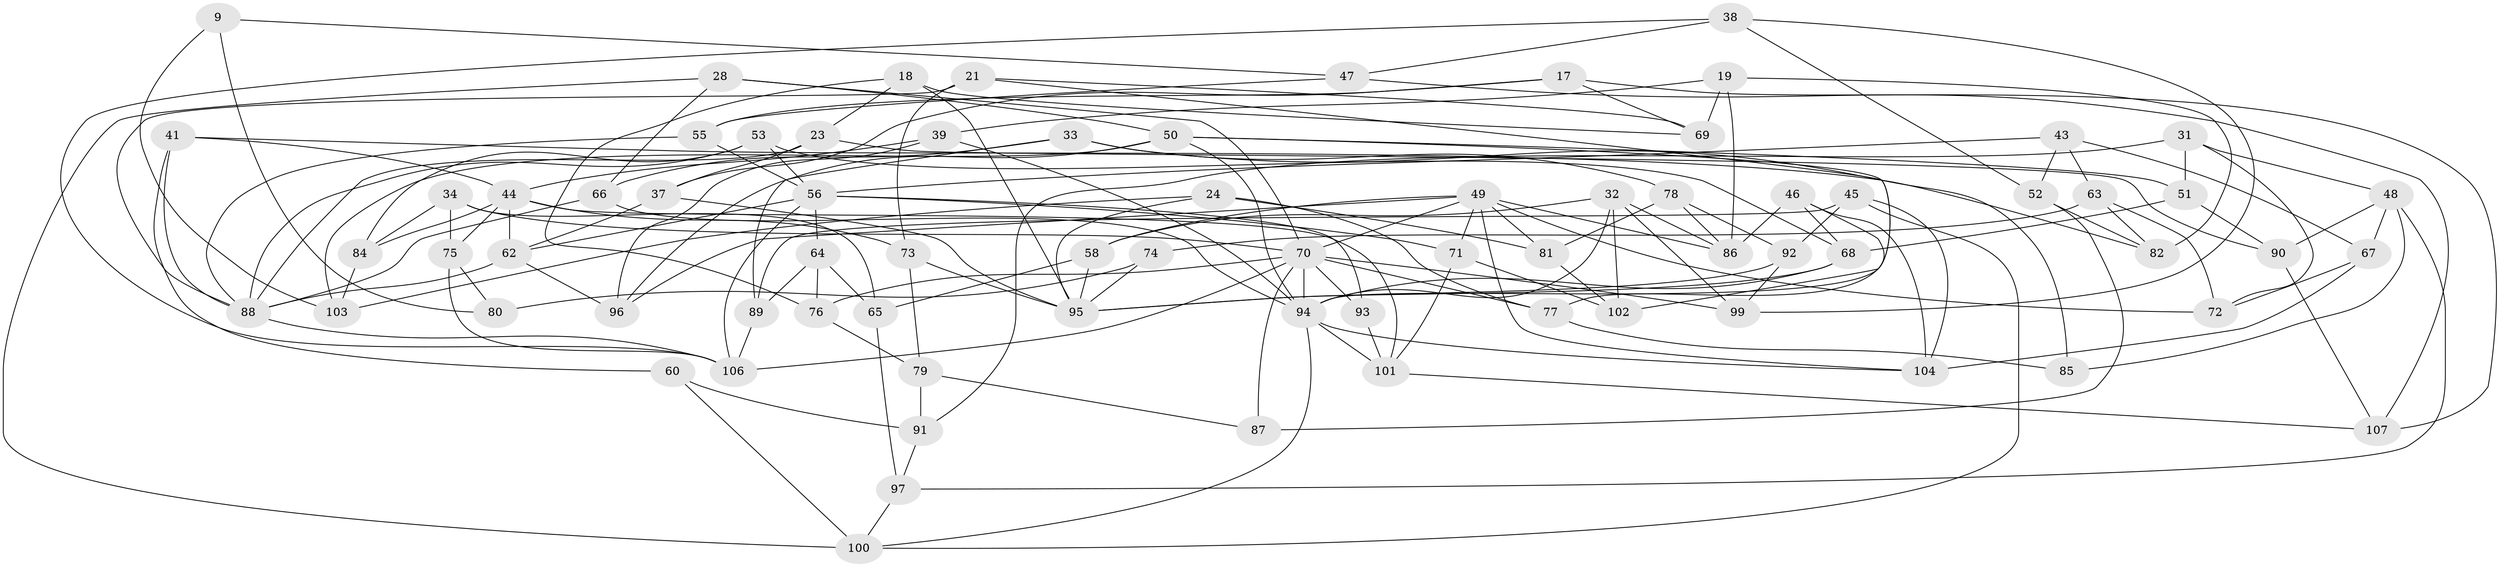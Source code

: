 // original degree distribution, {4: 1.0}
// Generated by graph-tools (version 1.1) at 2025/03/03/04/25 22:03:38]
// undirected, 74 vertices, 166 edges
graph export_dot {
graph [start="1"]
  node [color=gray90,style=filled];
  9;
  17;
  18;
  19;
  21;
  23;
  24;
  28;
  31;
  32 [super="+13"];
  33;
  34;
  37;
  38;
  39;
  41;
  43;
  44 [super="+5+15"];
  45;
  46 [super="+2"];
  47;
  48 [super="+27"];
  49 [super="+26"];
  50 [super="+12"];
  51;
  52;
  53;
  55;
  56 [super="+11+20"];
  58;
  60;
  62 [super="+36"];
  63;
  64;
  65;
  66;
  67;
  68 [super="+59"];
  69;
  70 [super="+61+29"];
  71;
  72;
  73;
  74;
  75 [super="+54"];
  76;
  77;
  78;
  79;
  80 [super="+40"];
  81;
  82;
  84;
  85;
  86 [super="+35"];
  87;
  88 [super="+8+14"];
  89;
  90;
  91;
  92;
  93;
  94 [super="+42"];
  95 [super="+83"];
  96;
  97;
  99;
  100 [super="+7"];
  101 [super="+22"];
  102;
  103;
  104 [super="+98"];
  106 [super="+57+105"];
  107;
  9 -- 47;
  9 -- 103;
  9 -- 80 [weight=2];
  17 -- 107;
  17 -- 55;
  17 -- 37;
  17 -- 69;
  18 -- 23;
  18 -- 69;
  18 -- 76;
  18 -- 95;
  19 -- 39;
  19 -- 82;
  19 -- 69;
  19 -- 86;
  21 -- 69;
  21 -- 73;
  21 -- 88;
  21 -- 94;
  23 -- 37;
  23 -- 90;
  23 -- 88;
  24 -- 77;
  24 -- 81;
  24 -- 103;
  24 -- 95;
  28 -- 66;
  28 -- 100;
  28 -- 70;
  28 -- 50;
  31 -- 72;
  31 -- 51;
  31 -- 48;
  31 -- 91;
  32 -- 86 [weight=2];
  32 -- 102;
  32 -- 94;
  32 -- 58;
  32 -- 99;
  33 -- 85;
  33 -- 89;
  33 -- 78;
  33 -- 66;
  34 -- 84;
  34 -- 75;
  34 -- 65;
  34 -- 70;
  37 -- 62;
  37 -- 95;
  38 -- 52;
  38 -- 99;
  38 -- 47;
  38 -- 106;
  39 -- 96;
  39 -- 94;
  39 -- 44;
  41 -- 88;
  41 -- 82;
  41 -- 60;
  41 -- 44;
  43 -- 63;
  43 -- 52;
  43 -- 67;
  43 -- 56;
  44 -- 62 [weight=2];
  44 -- 73;
  44 -- 75;
  44 -- 101;
  44 -- 84;
  45 -- 92;
  45 -- 100;
  45 -- 89;
  45 -- 104;
  46 -- 68 [weight=2];
  46 -- 104 [weight=2];
  46 -- 102;
  46 -- 86;
  47 -- 55;
  47 -- 107;
  48 -- 85 [weight=2];
  48 -- 67;
  48 -- 97;
  48 -- 90;
  49 -- 96;
  49 -- 72;
  49 -- 81;
  49 -- 70;
  49 -- 71;
  49 -- 104;
  49 -- 86;
  49 -- 58;
  50 -- 96;
  50 -- 103;
  50 -- 94;
  50 -- 51;
  50 -- 77;
  51 -- 90;
  51 -- 68;
  52 -- 87;
  52 -- 82;
  53 -- 84;
  53 -- 56;
  53 -- 68;
  53 -- 88;
  55 -- 88;
  55 -- 56;
  56 -- 106;
  56 -- 64;
  56 -- 93;
  56 -- 62;
  56 -- 71;
  58 -- 65;
  58 -- 95;
  60 -- 100 [weight=2];
  60 -- 91;
  62 -- 96;
  62 -- 88;
  63 -- 72;
  63 -- 74;
  63 -- 82;
  64 -- 89;
  64 -- 65;
  64 -- 76;
  65 -- 97;
  66 -- 88;
  66 -- 94;
  67 -- 72;
  67 -- 104;
  68 -- 95;
  68 -- 94;
  70 -- 87 [weight=2];
  70 -- 77;
  70 -- 94 [weight=3];
  70 -- 99;
  70 -- 106 [weight=2];
  70 -- 76;
  70 -- 93;
  71 -- 101;
  71 -- 102;
  73 -- 95;
  73 -- 79;
  74 -- 80 [weight=2];
  74 -- 95;
  75 -- 80 [weight=2];
  75 -- 106 [weight=2];
  76 -- 79;
  77 -- 85;
  78 -- 86;
  78 -- 92;
  78 -- 81;
  79 -- 91;
  79 -- 87;
  81 -- 102;
  84 -- 103;
  88 -- 106;
  89 -- 106;
  90 -- 107;
  91 -- 97;
  92 -- 99;
  92 -- 95;
  93 -- 101 [weight=2];
  94 -- 101;
  94 -- 100;
  94 -- 104;
  97 -- 100;
  101 -- 107;
}
